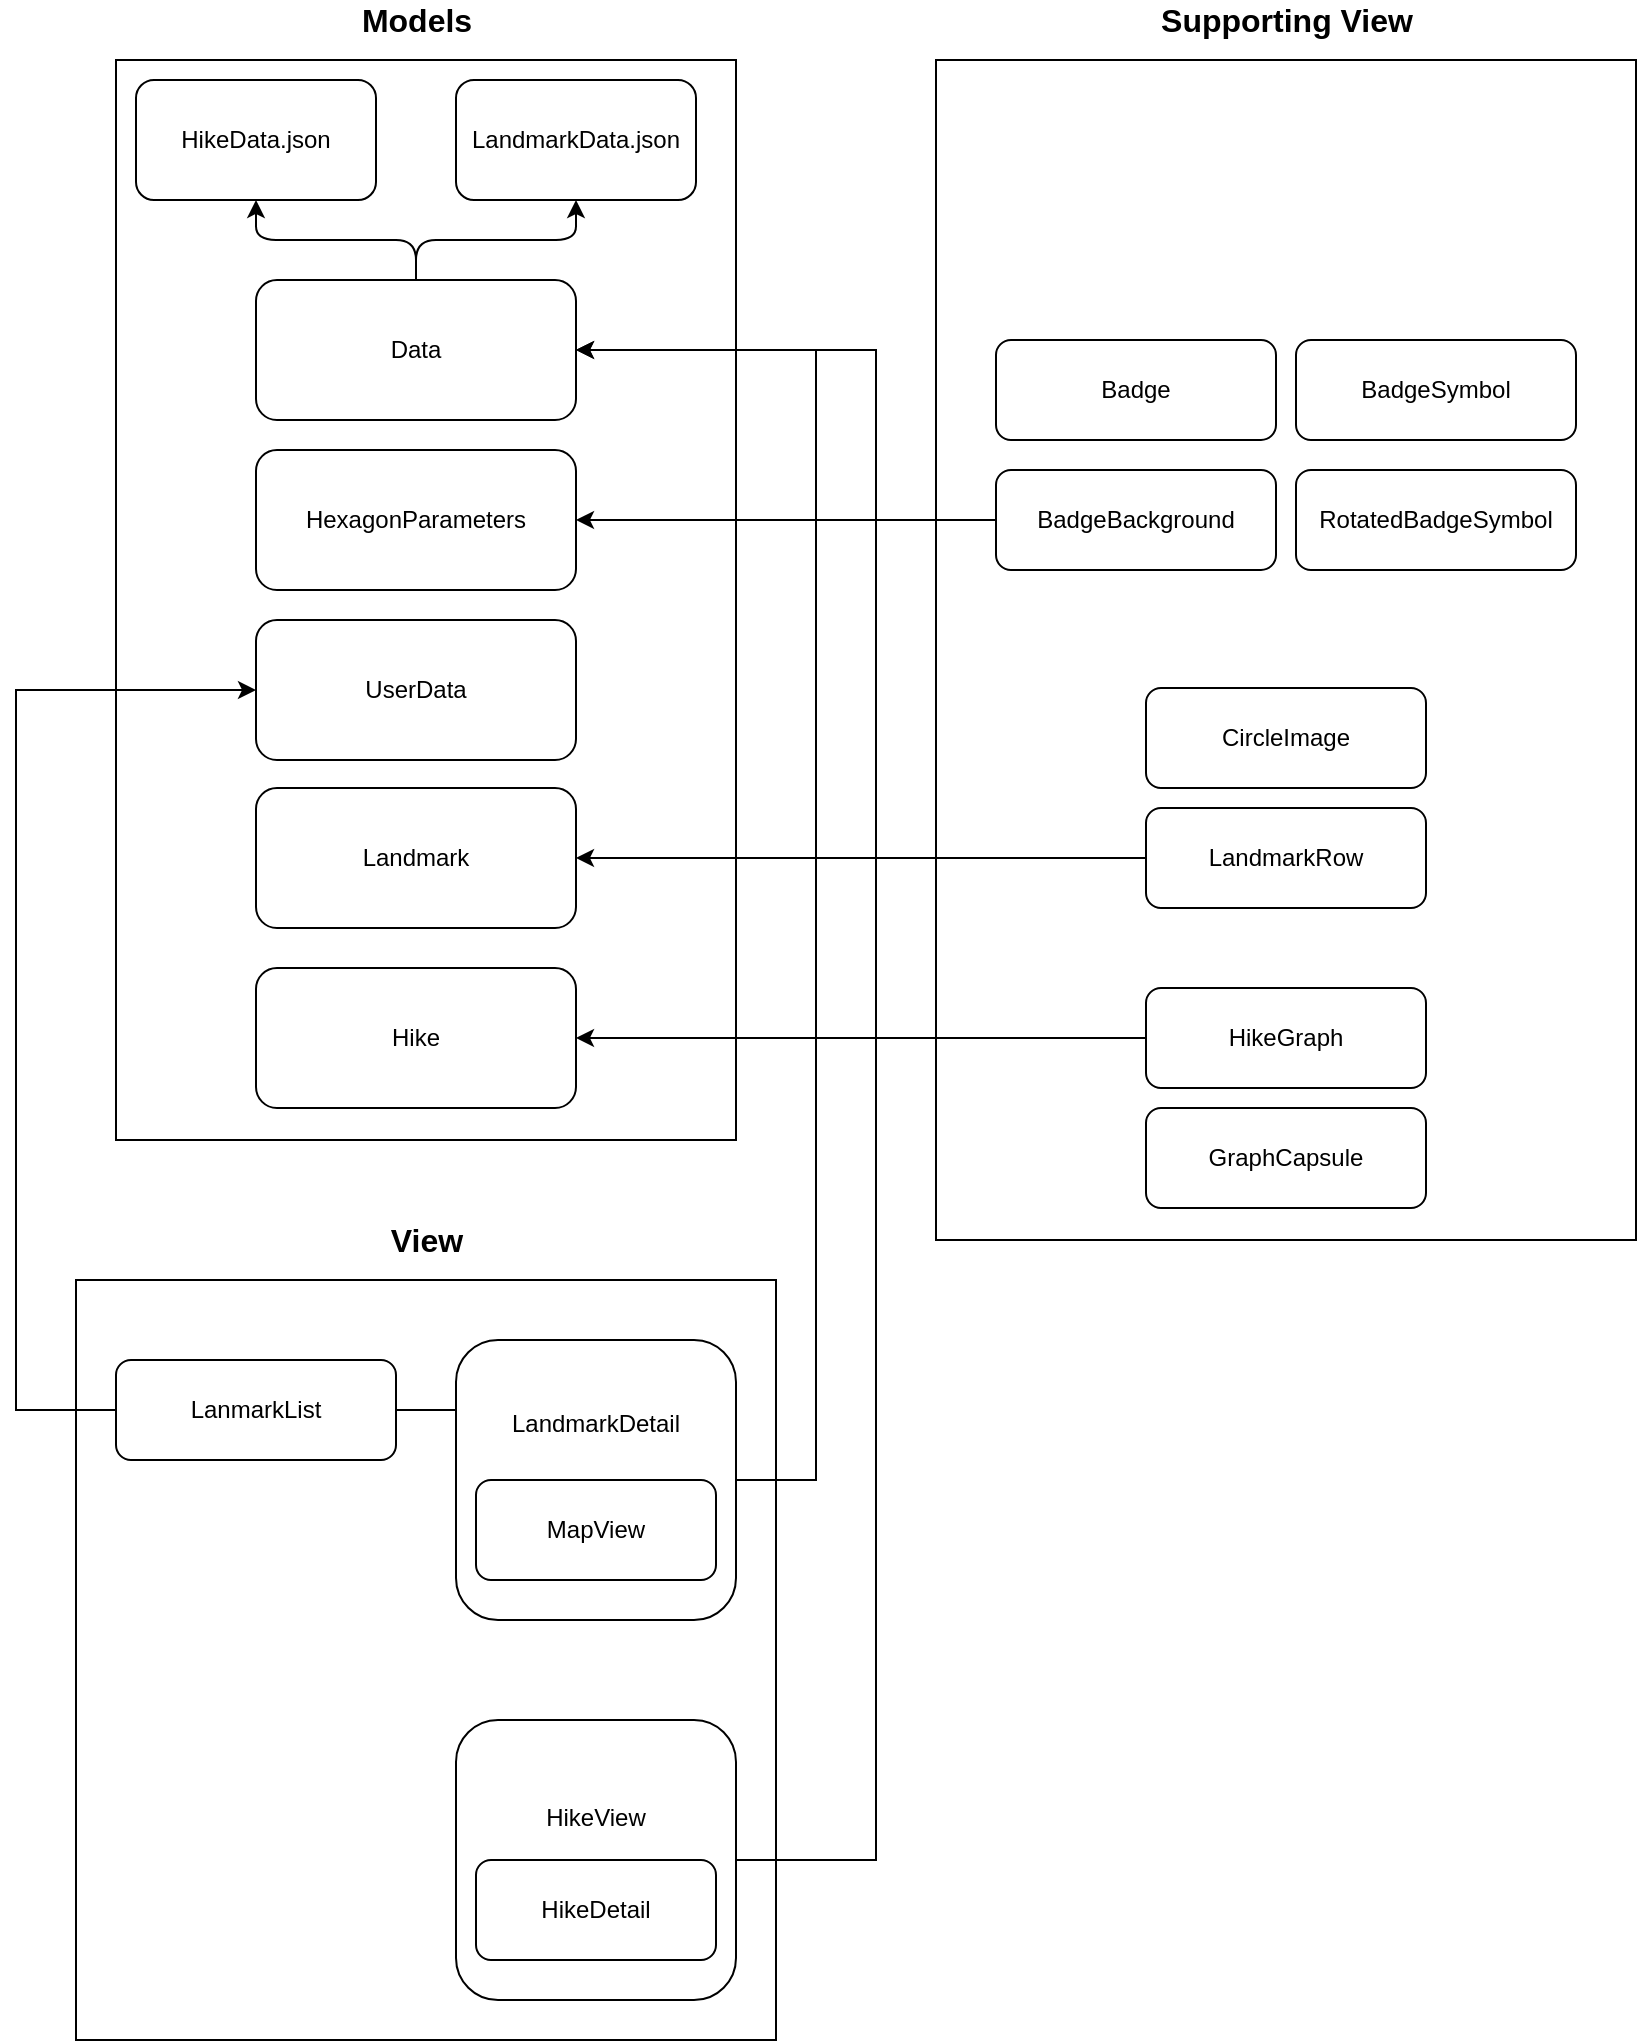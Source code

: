 <mxfile version="12.6.5" type="device"><diagram id="XXT_nBagIHrYBYmPWVJE" name="Page-1"><mxGraphModel dx="1773" dy="680" grid="1" gridSize="10" guides="1" tooltips="1" connect="1" arrows="1" fold="1" page="1" pageScale="1" pageWidth="827" pageHeight="1169" math="0" shadow="0"><root><mxCell id="0"/><mxCell id="1" parent="0"/><mxCell id="ZnHq-qkxzcQJIiNQWT4_-16" value="" style="rounded=0;whiteSpace=wrap;html=1;" vertex="1" parent="1"><mxGeometry x="450" y="80" width="350" height="590" as="geometry"/></mxCell><mxCell id="ZnHq-qkxzcQJIiNQWT4_-12" value="" style="rounded=0;whiteSpace=wrap;html=1;" vertex="1" parent="1"><mxGeometry x="40" y="80" width="310" height="540" as="geometry"/></mxCell><mxCell id="ZnHq-qkxzcQJIiNQWT4_-1" value="HikeData.json" style="rounded=1;whiteSpace=wrap;html=1;" vertex="1" parent="1"><mxGeometry x="50" y="90" width="120" height="60" as="geometry"/></mxCell><mxCell id="ZnHq-qkxzcQJIiNQWT4_-2" value="LandmarkData.json" style="rounded=1;whiteSpace=wrap;html=1;" vertex="1" parent="1"><mxGeometry x="210" y="90" width="120" height="60" as="geometry"/></mxCell><mxCell id="ZnHq-qkxzcQJIiNQWT4_-3" value="Data" style="rounded=1;whiteSpace=wrap;html=1;" vertex="1" parent="1"><mxGeometry x="110" y="190" width="160" height="70" as="geometry"/></mxCell><mxCell id="ZnHq-qkxzcQJIiNQWT4_-4" value="" style="endArrow=classic;html=1;entryX=0.5;entryY=1;entryDx=0;entryDy=0;exitX=0.5;exitY=0;exitDx=0;exitDy=0;" edge="1" parent="1" source="ZnHq-qkxzcQJIiNQWT4_-3" target="ZnHq-qkxzcQJIiNQWT4_-1"><mxGeometry width="50" height="50" relative="1" as="geometry"><mxPoint x="50" y="420" as="sourcePoint"/><mxPoint x="100" y="370" as="targetPoint"/><Array as="points"><mxPoint x="190" y="170"/><mxPoint x="110" y="170"/></Array></mxGeometry></mxCell><mxCell id="ZnHq-qkxzcQJIiNQWT4_-5" value="" style="endArrow=classic;html=1;entryX=0.5;entryY=1;entryDx=0;entryDy=0;exitX=0.5;exitY=0;exitDx=0;exitDy=0;" edge="1" parent="1" source="ZnHq-qkxzcQJIiNQWT4_-3" target="ZnHq-qkxzcQJIiNQWT4_-2"><mxGeometry width="50" height="50" relative="1" as="geometry"><mxPoint x="50" y="420" as="sourcePoint"/><mxPoint x="100" y="370" as="targetPoint"/><Array as="points"><mxPoint x="190" y="170"/><mxPoint x="270" y="170"/></Array></mxGeometry></mxCell><mxCell id="ZnHq-qkxzcQJIiNQWT4_-7" value="UserData" style="rounded=1;whiteSpace=wrap;html=1;" vertex="1" parent="1"><mxGeometry x="110" y="360" width="160" height="70" as="geometry"/></mxCell><mxCell id="ZnHq-qkxzcQJIiNQWT4_-8" value="Landmark" style="rounded=1;whiteSpace=wrap;html=1;" vertex="1" parent="1"><mxGeometry x="110" y="444" width="160" height="70" as="geometry"/></mxCell><mxCell id="ZnHq-qkxzcQJIiNQWT4_-9" value="Hike" style="rounded=1;whiteSpace=wrap;html=1;" vertex="1" parent="1"><mxGeometry x="110" y="534" width="160" height="70" as="geometry"/></mxCell><mxCell id="ZnHq-qkxzcQJIiNQWT4_-13" value="&lt;b&gt;&lt;font style=&quot;font-size: 16px&quot;&gt;Models&lt;/font&gt;&lt;/b&gt;" style="text;html=1;strokeColor=none;fillColor=none;align=center;verticalAlign=middle;whiteSpace=wrap;rounded=0;" vertex="1" parent="1"><mxGeometry x="137.5" y="50" width="105" height="20" as="geometry"/></mxCell><mxCell id="ZnHq-qkxzcQJIiNQWT4_-17" value="&lt;span style=&quot;font-size: 16px&quot;&gt;&lt;b&gt;Supporting View&lt;/b&gt;&lt;/span&gt;" style="text;html=1;strokeColor=none;fillColor=none;align=center;verticalAlign=middle;whiteSpace=wrap;rounded=0;" vertex="1" parent="1"><mxGeometry x="558.75" y="50" width="132.5" height="20" as="geometry"/></mxCell><mxCell id="ZnHq-qkxzcQJIiNQWT4_-25" value="Badge" style="rounded=1;whiteSpace=wrap;html=1;" vertex="1" parent="1"><mxGeometry x="480" y="220" width="140" height="50" as="geometry"/></mxCell><mxCell id="ZnHq-qkxzcQJIiNQWT4_-45" value="" style="edgeStyle=orthogonalEdgeStyle;rounded=0;orthogonalLoop=1;jettySize=auto;html=1;entryX=1;entryY=0.5;entryDx=0;entryDy=0;" edge="1" parent="1" source="ZnHq-qkxzcQJIiNQWT4_-26" target="ZnHq-qkxzcQJIiNQWT4_-41"><mxGeometry relative="1" as="geometry"><mxPoint x="400" y="310" as="targetPoint"/></mxGeometry></mxCell><mxCell id="ZnHq-qkxzcQJIiNQWT4_-26" value="BadgeBackground" style="rounded=1;whiteSpace=wrap;html=1;" vertex="1" parent="1"><mxGeometry x="480" y="285" width="140" height="50" as="geometry"/></mxCell><mxCell id="ZnHq-qkxzcQJIiNQWT4_-27" value="BadgeSymbol" style="rounded=1;whiteSpace=wrap;html=1;" vertex="1" parent="1"><mxGeometry x="630" y="220" width="140" height="50" as="geometry"/></mxCell><mxCell id="ZnHq-qkxzcQJIiNQWT4_-28" value="RotatedBadgeSymbol" style="rounded=1;whiteSpace=wrap;html=1;" vertex="1" parent="1"><mxGeometry x="630" y="285" width="140" height="50" as="geometry"/></mxCell><mxCell id="ZnHq-qkxzcQJIiNQWT4_-29" value="CircleImage" style="rounded=1;whiteSpace=wrap;html=1;" vertex="1" parent="1"><mxGeometry x="555" y="394" width="140" height="50" as="geometry"/></mxCell><mxCell id="ZnHq-qkxzcQJIiNQWT4_-38" value="" style="edgeStyle=orthogonalEdgeStyle;rounded=0;orthogonalLoop=1;jettySize=auto;html=1;entryX=1;entryY=0.5;entryDx=0;entryDy=0;" edge="1" parent="1" source="ZnHq-qkxzcQJIiNQWT4_-30" target="ZnHq-qkxzcQJIiNQWT4_-8"><mxGeometry relative="1" as="geometry"><mxPoint x="475" y="405" as="targetPoint"/></mxGeometry></mxCell><mxCell id="ZnHq-qkxzcQJIiNQWT4_-30" value="LandmarkRow" style="rounded=1;whiteSpace=wrap;html=1;" vertex="1" parent="1"><mxGeometry x="555" y="454" width="140" height="50" as="geometry"/></mxCell><mxCell id="ZnHq-qkxzcQJIiNQWT4_-40" value="" style="edgeStyle=orthogonalEdgeStyle;rounded=0;orthogonalLoop=1;jettySize=auto;html=1;entryX=1;entryY=0.5;entryDx=0;entryDy=0;" edge="1" parent="1" source="ZnHq-qkxzcQJIiNQWT4_-33" target="ZnHq-qkxzcQJIiNQWT4_-9"><mxGeometry relative="1" as="geometry"><mxPoint x="475" y="495" as="targetPoint"/></mxGeometry></mxCell><mxCell id="ZnHq-qkxzcQJIiNQWT4_-33" value="HikeGraph" style="rounded=1;whiteSpace=wrap;html=1;" vertex="1" parent="1"><mxGeometry x="555" y="544" width="140" height="50" as="geometry"/></mxCell><mxCell id="ZnHq-qkxzcQJIiNQWT4_-34" value="GraphCapsule" style="rounded=1;whiteSpace=wrap;html=1;" vertex="1" parent="1"><mxGeometry x="555" y="604" width="140" height="50" as="geometry"/></mxCell><mxCell id="ZnHq-qkxzcQJIiNQWT4_-41" value="HexagonParameters" style="rounded=1;whiteSpace=wrap;html=1;" vertex="1" parent="1"><mxGeometry x="110" y="275" width="160" height="70" as="geometry"/></mxCell><mxCell id="ZnHq-qkxzcQJIiNQWT4_-46" value="" style="rounded=0;whiteSpace=wrap;html=1;" vertex="1" parent="1"><mxGeometry x="20" y="690" width="350" height="380" as="geometry"/></mxCell><mxCell id="ZnHq-qkxzcQJIiNQWT4_-47" value="&lt;span style=&quot;font-size: 16px&quot;&gt;&lt;b&gt;View&lt;/b&gt;&lt;/span&gt;" style="text;html=1;strokeColor=none;fillColor=none;align=center;verticalAlign=middle;whiteSpace=wrap;rounded=0;" vertex="1" parent="1"><mxGeometry x="128.75" y="660" width="132.5" height="20" as="geometry"/></mxCell><mxCell id="ZnHq-qkxzcQJIiNQWT4_-49" value="LanmarkList" style="rounded=1;whiteSpace=wrap;html=1;" vertex="1" parent="1"><mxGeometry x="40" y="730" width="140" height="50" as="geometry"/></mxCell><mxCell id="ZnHq-qkxzcQJIiNQWT4_-62" value="" style="edgeStyle=orthogonalEdgeStyle;rounded=0;orthogonalLoop=1;jettySize=auto;html=1;entryX=1;entryY=0.5;entryDx=0;entryDy=0;" edge="1" parent="1" source="ZnHq-qkxzcQJIiNQWT4_-52" target="ZnHq-qkxzcQJIiNQWT4_-3"><mxGeometry relative="1" as="geometry"><mxPoint x="370" y="580" as="targetPoint"/><Array as="points"><mxPoint x="390" y="790"/><mxPoint x="390" y="225"/></Array></mxGeometry></mxCell><mxCell id="ZnHq-qkxzcQJIiNQWT4_-52" value="LandmarkDetail&lt;br&gt;&lt;br&gt;&lt;br&gt;&lt;br&gt;&lt;br&gt;" style="rounded=1;whiteSpace=wrap;html=1;" vertex="1" parent="1"><mxGeometry x="210" y="720" width="140" height="140" as="geometry"/></mxCell><mxCell id="ZnHq-qkxzcQJIiNQWT4_-48" value="MapView" style="rounded=1;whiteSpace=wrap;html=1;" vertex="1" parent="1"><mxGeometry x="220" y="790" width="120" height="50" as="geometry"/></mxCell><mxCell id="ZnHq-qkxzcQJIiNQWT4_-54" value="" style="endArrow=none;html=1;entryX=0;entryY=0.25;entryDx=0;entryDy=0;exitX=1;exitY=0.5;exitDx=0;exitDy=0;" edge="1" parent="1" source="ZnHq-qkxzcQJIiNQWT4_-49" target="ZnHq-qkxzcQJIiNQWT4_-52"><mxGeometry width="50" height="50" relative="1" as="geometry"><mxPoint x="20" y="1350" as="sourcePoint"/><mxPoint x="70" y="1300" as="targetPoint"/></mxGeometry></mxCell><mxCell id="ZnHq-qkxzcQJIiNQWT4_-64" value="" style="edgeStyle=orthogonalEdgeStyle;rounded=0;orthogonalLoop=1;jettySize=auto;html=1;entryX=1;entryY=0.5;entryDx=0;entryDy=0;" edge="1" parent="1" source="ZnHq-qkxzcQJIiNQWT4_-55" target="ZnHq-qkxzcQJIiNQWT4_-3"><mxGeometry relative="1" as="geometry"><mxPoint x="440" y="740" as="targetPoint"/><Array as="points"><mxPoint x="420" y="980"/><mxPoint x="420" y="225"/></Array></mxGeometry></mxCell><mxCell id="ZnHq-qkxzcQJIiNQWT4_-55" value="HikeView&lt;br&gt;&lt;br&gt;&lt;br&gt;&lt;br&gt;" style="rounded=1;whiteSpace=wrap;html=1;" vertex="1" parent="1"><mxGeometry x="210" y="910" width="140" height="140" as="geometry"/></mxCell><mxCell id="ZnHq-qkxzcQJIiNQWT4_-56" value="HikeDetail" style="rounded=1;whiteSpace=wrap;html=1;" vertex="1" parent="1"><mxGeometry x="220" y="980" width="120" height="50" as="geometry"/></mxCell><mxCell id="ZnHq-qkxzcQJIiNQWT4_-60" value="" style="edgeStyle=orthogonalEdgeStyle;rounded=0;orthogonalLoop=1;jettySize=auto;html=1;entryX=0;entryY=0.5;entryDx=0;entryDy=0;" edge="1" parent="1" source="ZnHq-qkxzcQJIiNQWT4_-49" target="ZnHq-qkxzcQJIiNQWT4_-7"><mxGeometry relative="1" as="geometry"><mxPoint x="-40" y="755" as="targetPoint"/><Array as="points"><mxPoint x="-10" y="755"/><mxPoint x="-10" y="395"/></Array></mxGeometry></mxCell></root></mxGraphModel></diagram></mxfile>